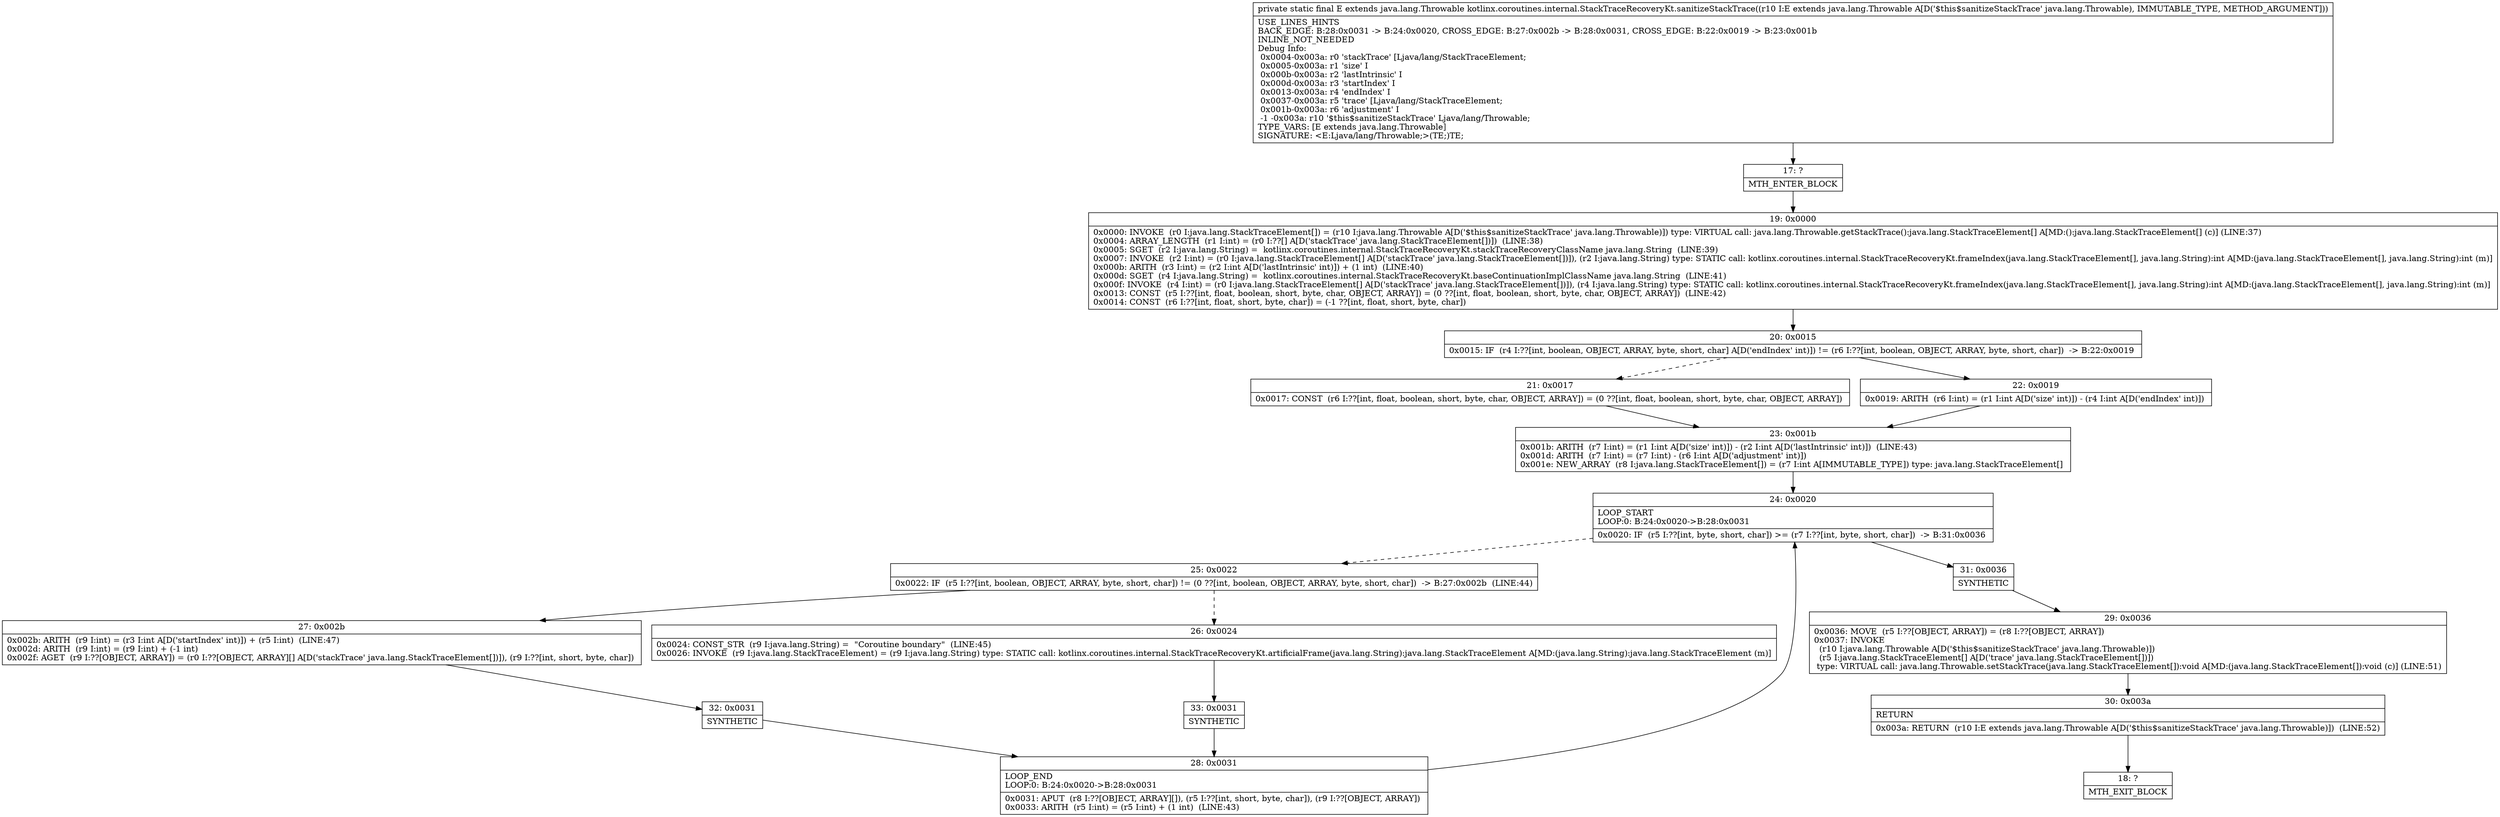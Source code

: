 digraph "CFG forkotlinx.coroutines.internal.StackTraceRecoveryKt.sanitizeStackTrace(Ljava\/lang\/Throwable;)Ljava\/lang\/Throwable;" {
Node_17 [shape=record,label="{17\:\ ?|MTH_ENTER_BLOCK\l}"];
Node_19 [shape=record,label="{19\:\ 0x0000|0x0000: INVOKE  (r0 I:java.lang.StackTraceElement[]) = (r10 I:java.lang.Throwable A[D('$this$sanitizeStackTrace' java.lang.Throwable)]) type: VIRTUAL call: java.lang.Throwable.getStackTrace():java.lang.StackTraceElement[] A[MD:():java.lang.StackTraceElement[] (c)] (LINE:37)\l0x0004: ARRAY_LENGTH  (r1 I:int) = (r0 I:??[] A[D('stackTrace' java.lang.StackTraceElement[])])  (LINE:38)\l0x0005: SGET  (r2 I:java.lang.String) =  kotlinx.coroutines.internal.StackTraceRecoveryKt.stackTraceRecoveryClassName java.lang.String  (LINE:39)\l0x0007: INVOKE  (r2 I:int) = (r0 I:java.lang.StackTraceElement[] A[D('stackTrace' java.lang.StackTraceElement[])]), (r2 I:java.lang.String) type: STATIC call: kotlinx.coroutines.internal.StackTraceRecoveryKt.frameIndex(java.lang.StackTraceElement[], java.lang.String):int A[MD:(java.lang.StackTraceElement[], java.lang.String):int (m)]\l0x000b: ARITH  (r3 I:int) = (r2 I:int A[D('lastIntrinsic' int)]) + (1 int)  (LINE:40)\l0x000d: SGET  (r4 I:java.lang.String) =  kotlinx.coroutines.internal.StackTraceRecoveryKt.baseContinuationImplClassName java.lang.String  (LINE:41)\l0x000f: INVOKE  (r4 I:int) = (r0 I:java.lang.StackTraceElement[] A[D('stackTrace' java.lang.StackTraceElement[])]), (r4 I:java.lang.String) type: STATIC call: kotlinx.coroutines.internal.StackTraceRecoveryKt.frameIndex(java.lang.StackTraceElement[], java.lang.String):int A[MD:(java.lang.StackTraceElement[], java.lang.String):int (m)]\l0x0013: CONST  (r5 I:??[int, float, boolean, short, byte, char, OBJECT, ARRAY]) = (0 ??[int, float, boolean, short, byte, char, OBJECT, ARRAY])  (LINE:42)\l0x0014: CONST  (r6 I:??[int, float, short, byte, char]) = (\-1 ??[int, float, short, byte, char]) \l}"];
Node_20 [shape=record,label="{20\:\ 0x0015|0x0015: IF  (r4 I:??[int, boolean, OBJECT, ARRAY, byte, short, char] A[D('endIndex' int)]) != (r6 I:??[int, boolean, OBJECT, ARRAY, byte, short, char])  \-\> B:22:0x0019 \l}"];
Node_21 [shape=record,label="{21\:\ 0x0017|0x0017: CONST  (r6 I:??[int, float, boolean, short, byte, char, OBJECT, ARRAY]) = (0 ??[int, float, boolean, short, byte, char, OBJECT, ARRAY]) \l}"];
Node_23 [shape=record,label="{23\:\ 0x001b|0x001b: ARITH  (r7 I:int) = (r1 I:int A[D('size' int)]) \- (r2 I:int A[D('lastIntrinsic' int)])  (LINE:43)\l0x001d: ARITH  (r7 I:int) = (r7 I:int) \- (r6 I:int A[D('adjustment' int)]) \l0x001e: NEW_ARRAY  (r8 I:java.lang.StackTraceElement[]) = (r7 I:int A[IMMUTABLE_TYPE]) type: java.lang.StackTraceElement[] \l}"];
Node_24 [shape=record,label="{24\:\ 0x0020|LOOP_START\lLOOP:0: B:24:0x0020\-\>B:28:0x0031\l|0x0020: IF  (r5 I:??[int, byte, short, char]) \>= (r7 I:??[int, byte, short, char])  \-\> B:31:0x0036 \l}"];
Node_25 [shape=record,label="{25\:\ 0x0022|0x0022: IF  (r5 I:??[int, boolean, OBJECT, ARRAY, byte, short, char]) != (0 ??[int, boolean, OBJECT, ARRAY, byte, short, char])  \-\> B:27:0x002b  (LINE:44)\l}"];
Node_26 [shape=record,label="{26\:\ 0x0024|0x0024: CONST_STR  (r9 I:java.lang.String) =  \"Coroutine boundary\"  (LINE:45)\l0x0026: INVOKE  (r9 I:java.lang.StackTraceElement) = (r9 I:java.lang.String) type: STATIC call: kotlinx.coroutines.internal.StackTraceRecoveryKt.artificialFrame(java.lang.String):java.lang.StackTraceElement A[MD:(java.lang.String):java.lang.StackTraceElement (m)]\l}"];
Node_33 [shape=record,label="{33\:\ 0x0031|SYNTHETIC\l}"];
Node_28 [shape=record,label="{28\:\ 0x0031|LOOP_END\lLOOP:0: B:24:0x0020\-\>B:28:0x0031\l|0x0031: APUT  (r8 I:??[OBJECT, ARRAY][]), (r5 I:??[int, short, byte, char]), (r9 I:??[OBJECT, ARRAY]) \l0x0033: ARITH  (r5 I:int) = (r5 I:int) + (1 int)  (LINE:43)\l}"];
Node_27 [shape=record,label="{27\:\ 0x002b|0x002b: ARITH  (r9 I:int) = (r3 I:int A[D('startIndex' int)]) + (r5 I:int)  (LINE:47)\l0x002d: ARITH  (r9 I:int) = (r9 I:int) + (\-1 int) \l0x002f: AGET  (r9 I:??[OBJECT, ARRAY]) = (r0 I:??[OBJECT, ARRAY][] A[D('stackTrace' java.lang.StackTraceElement[])]), (r9 I:??[int, short, byte, char]) \l}"];
Node_32 [shape=record,label="{32\:\ 0x0031|SYNTHETIC\l}"];
Node_31 [shape=record,label="{31\:\ 0x0036|SYNTHETIC\l}"];
Node_29 [shape=record,label="{29\:\ 0x0036|0x0036: MOVE  (r5 I:??[OBJECT, ARRAY]) = (r8 I:??[OBJECT, ARRAY]) \l0x0037: INVOKE  \l  (r10 I:java.lang.Throwable A[D('$this$sanitizeStackTrace' java.lang.Throwable)])\l  (r5 I:java.lang.StackTraceElement[] A[D('trace' java.lang.StackTraceElement[])])\l type: VIRTUAL call: java.lang.Throwable.setStackTrace(java.lang.StackTraceElement[]):void A[MD:(java.lang.StackTraceElement[]):void (c)] (LINE:51)\l}"];
Node_30 [shape=record,label="{30\:\ 0x003a|RETURN\l|0x003a: RETURN  (r10 I:E extends java.lang.Throwable A[D('$this$sanitizeStackTrace' java.lang.Throwable)])  (LINE:52)\l}"];
Node_18 [shape=record,label="{18\:\ ?|MTH_EXIT_BLOCK\l}"];
Node_22 [shape=record,label="{22\:\ 0x0019|0x0019: ARITH  (r6 I:int) = (r1 I:int A[D('size' int)]) \- (r4 I:int A[D('endIndex' int)]) \l}"];
MethodNode[shape=record,label="{private static final E extends java.lang.Throwable kotlinx.coroutines.internal.StackTraceRecoveryKt.sanitizeStackTrace((r10 I:E extends java.lang.Throwable A[D('$this$sanitizeStackTrace' java.lang.Throwable), IMMUTABLE_TYPE, METHOD_ARGUMENT]))  | USE_LINES_HINTS\lBACK_EDGE: B:28:0x0031 \-\> B:24:0x0020, CROSS_EDGE: B:27:0x002b \-\> B:28:0x0031, CROSS_EDGE: B:22:0x0019 \-\> B:23:0x001b\lINLINE_NOT_NEEDED\lDebug Info:\l  0x0004\-0x003a: r0 'stackTrace' [Ljava\/lang\/StackTraceElement;\l  0x0005\-0x003a: r1 'size' I\l  0x000b\-0x003a: r2 'lastIntrinsic' I\l  0x000d\-0x003a: r3 'startIndex' I\l  0x0013\-0x003a: r4 'endIndex' I\l  0x0037\-0x003a: r5 'trace' [Ljava\/lang\/StackTraceElement;\l  0x001b\-0x003a: r6 'adjustment' I\l  \-1 \-0x003a: r10 '$this$sanitizeStackTrace' Ljava\/lang\/Throwable;\lTYPE_VARS: [E extends java.lang.Throwable]\lSIGNATURE: \<E:Ljava\/lang\/Throwable;\>(TE;)TE;\l}"];
MethodNode -> Node_17;Node_17 -> Node_19;
Node_19 -> Node_20;
Node_20 -> Node_21[style=dashed];
Node_20 -> Node_22;
Node_21 -> Node_23;
Node_23 -> Node_24;
Node_24 -> Node_25[style=dashed];
Node_24 -> Node_31;
Node_25 -> Node_26[style=dashed];
Node_25 -> Node_27;
Node_26 -> Node_33;
Node_33 -> Node_28;
Node_28 -> Node_24;
Node_27 -> Node_32;
Node_32 -> Node_28;
Node_31 -> Node_29;
Node_29 -> Node_30;
Node_30 -> Node_18;
Node_22 -> Node_23;
}

